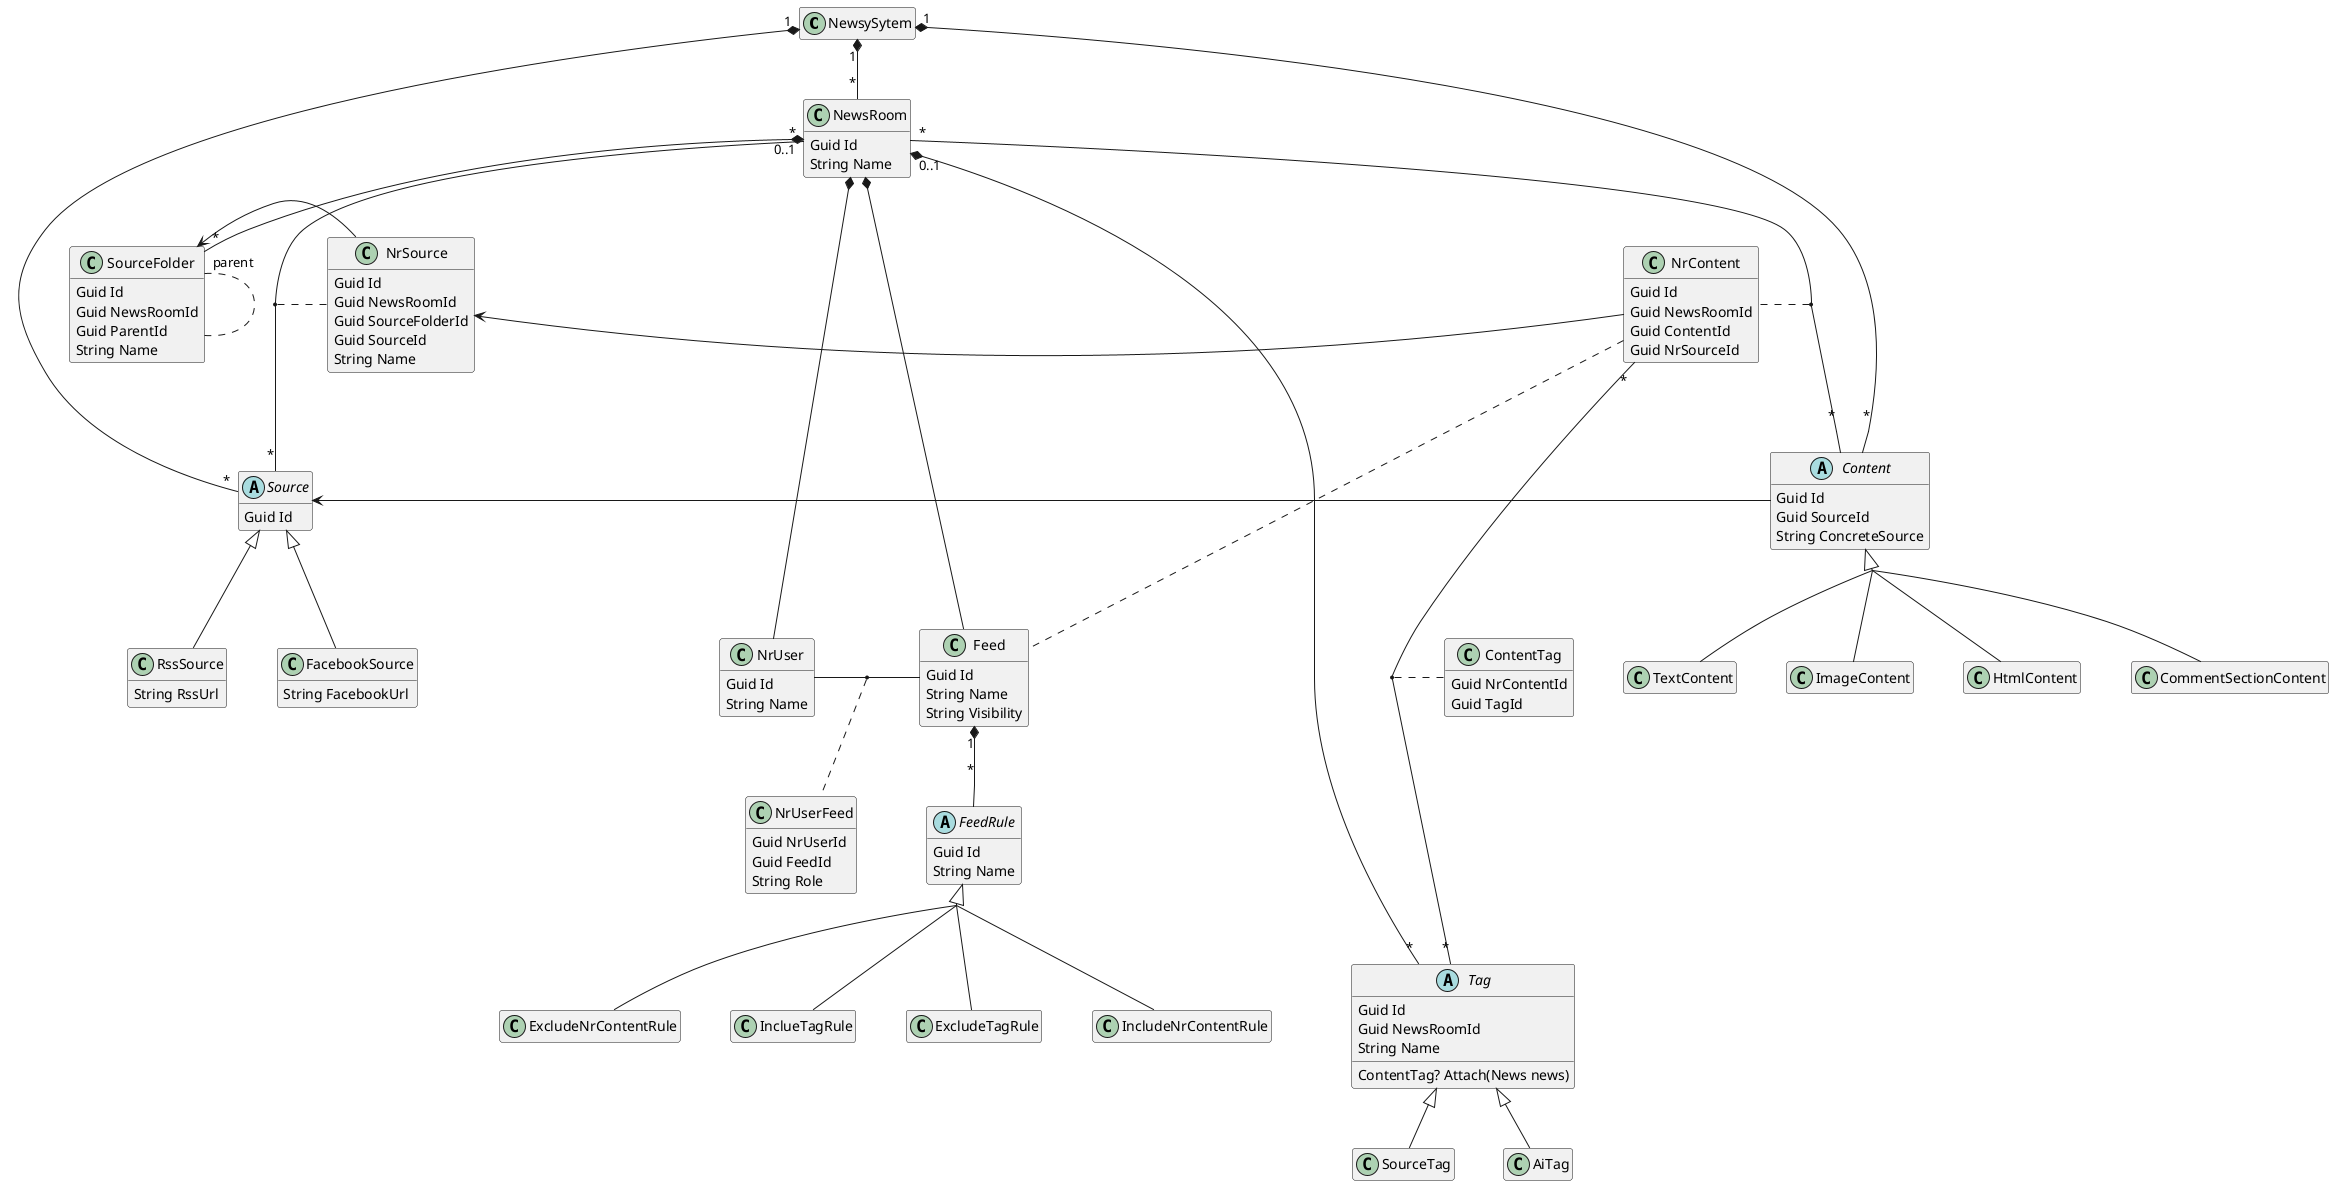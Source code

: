 @startuml System design

skinparam nodesep 50
skinparam groupInheritance 3
hide empty members

class NewsySytem

class NewsRoom {
    Guid Id
    String Name
}

NewsySytem "1" *-- "*" NewsRoom

'Source
together {
    NewsRoom "0..1" *-- "*" SourceFolder
    SourceFolder "parent" .. SourceFolder

    NewsySytem "1" *-- "*" Source
    NewsRoom "*" -- "*" Source
    (NewsRoom, Source) .. NrSource

    SourceFolder <- NrSource

    Source <|-- RssSource
    Source <|-- FacebookSource

    class SourceFolder {
        Guid Id
        Guid NewsRoomId
        Guid ParentId
        String Name
    }

    class NrSource {
        Guid Id
        Guid NewsRoomId
        Guid SourceFolderId
        Guid SourceId
        String Name
    }

    abstract class Source {
        Guid Id
    }

    class RssSource {
        String RssUrl
    }

    class FacebookSource {
        String FacebookUrl
    }
}

'Content
together {
    NewsySytem "1" *-- "*" Content
    NewsRoom "*" -- "*" Content
    (NewsRoom, Content) .. NrContent

    class NrContent {
        Guid Id
        Guid NewsRoomId
        Guid ContentId
        Guid NrSourceId
    }

    abstract class Content {
        Guid Id
        Guid SourceId
        String ConcreteSource
    }

    Content <|-- TextContent
    Content <|-- ImageContent
    Content <|-- HtmlContent
    Content <|-- CommentSectionContent
}

'Tags
together {
    NewsRoom "0..1" *--- "*" Tag
    NrContent "*" --- "*" Tag
    (NrContent, Tag) .. ContentTag

    abstract class Tag {
        Guid Id
        Guid NewsRoomId
        String Name
        ContentTag? Attach(News news)
    }

    class ContentTag {
        Guid NrContentId
        Guid TagId
    }

    Tag <|-- SourceTag
    Tag <|-- AiTag
}

'User
together {
    NewsRoom *---- NrUser
    NewsRoom *---- Feed

    NrUser - Feed 
    (Feed, NrUser) .. NrUserFeed

    Feed "1" *-- "*" FeedRule

    class NrUser {
        Guid Id
        String Name
    }

    class Feed {
        Guid Id
        String Name
        String Visibility
    }

    class NrUserFeed {
        Guid NrUserId
        Guid FeedId
        String Role
    }

    abstract class FeedRule {
        Guid Id
        String Name
    }

    FeedRule <|-- InclueTagRule
    FeedRule <|-- ExcludeTagRule
    FeedRule <|-- IncludeNrContentRule
    FeedRule <|-- ExcludeNrContentRule
}


NrSource <- NrContent
Source <- Content
NrContent .r. Feed

@enduml